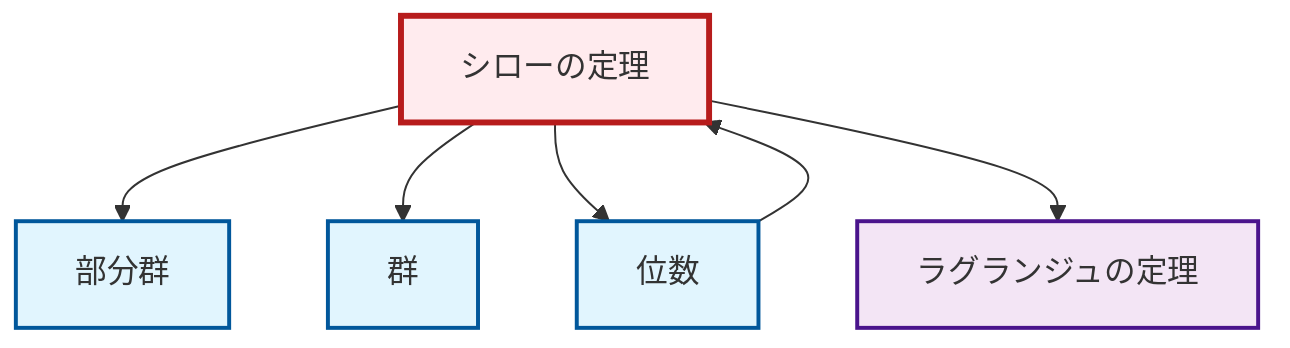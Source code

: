 graph TD
    classDef definition fill:#e1f5fe,stroke:#01579b,stroke-width:2px
    classDef theorem fill:#f3e5f5,stroke:#4a148c,stroke-width:2px
    classDef axiom fill:#fff3e0,stroke:#e65100,stroke-width:2px
    classDef example fill:#e8f5e9,stroke:#1b5e20,stroke-width:2px
    classDef current fill:#ffebee,stroke:#b71c1c,stroke-width:3px
    thm-sylow["シローの定理"]:::theorem
    def-subgroup["部分群"]:::definition
    def-order["位数"]:::definition
    thm-lagrange["ラグランジュの定理"]:::theorem
    def-group["群"]:::definition
    thm-sylow --> def-subgroup
    def-order --> thm-sylow
    thm-sylow --> def-group
    thm-sylow --> def-order
    thm-sylow --> thm-lagrange
    class thm-sylow current